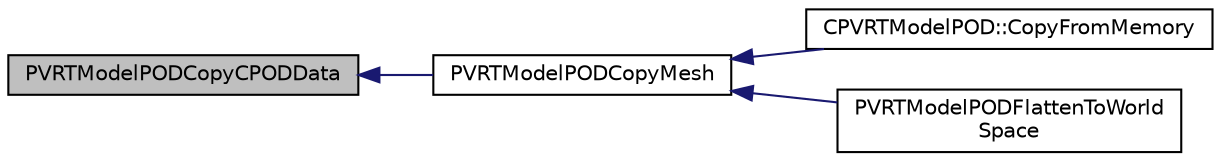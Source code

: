 digraph "PVRTModelPODCopyCPODData"
{
  edge [fontname="Helvetica",fontsize="10",labelfontname="Helvetica",labelfontsize="10"];
  node [fontname="Helvetica",fontsize="10",shape=record];
  rankdir="LR";
  Node1 [label="PVRTModelPODCopyCPODData",height=0.2,width=0.4,color="black", fillcolor="grey75", style="filled", fontcolor="black"];
  Node1 -> Node2 [dir="back",color="midnightblue",fontsize="10",style="solid",fontname="Helvetica"];
  Node2 [label="PVRTModelPODCopyMesh",height=0.2,width=0.4,color="black", fillcolor="white", style="filled",URL="$_p_v_r_t_model_p_o_d_8h.html#aaf84be3da8f92a37ea4d3a573a3b8a3c"];
  Node2 -> Node3 [dir="back",color="midnightblue",fontsize="10",style="solid",fontname="Helvetica"];
  Node3 [label="CPVRTModelPOD::CopyFromMemory",height=0.2,width=0.4,color="black", fillcolor="white", style="filled",URL="$class_c_p_v_r_t_model_p_o_d.html#af8b1b565dbe71e343fd36828772015fa",tooltip="Copies the scene data from the supplied data structure. Use when loading from .H files where you want..."];
  Node2 -> Node4 [dir="back",color="midnightblue",fontsize="10",style="solid",fontname="Helvetica"];
  Node4 [label="PVRTModelPODFlattenToWorld\lSpace",height=0.2,width=0.4,color="black", fillcolor="white", style="filled",URL="$_p_v_r_t_model_p_o_d_8h.html#a28d7bc51f67815c37f900645f1affc8c"];
}

